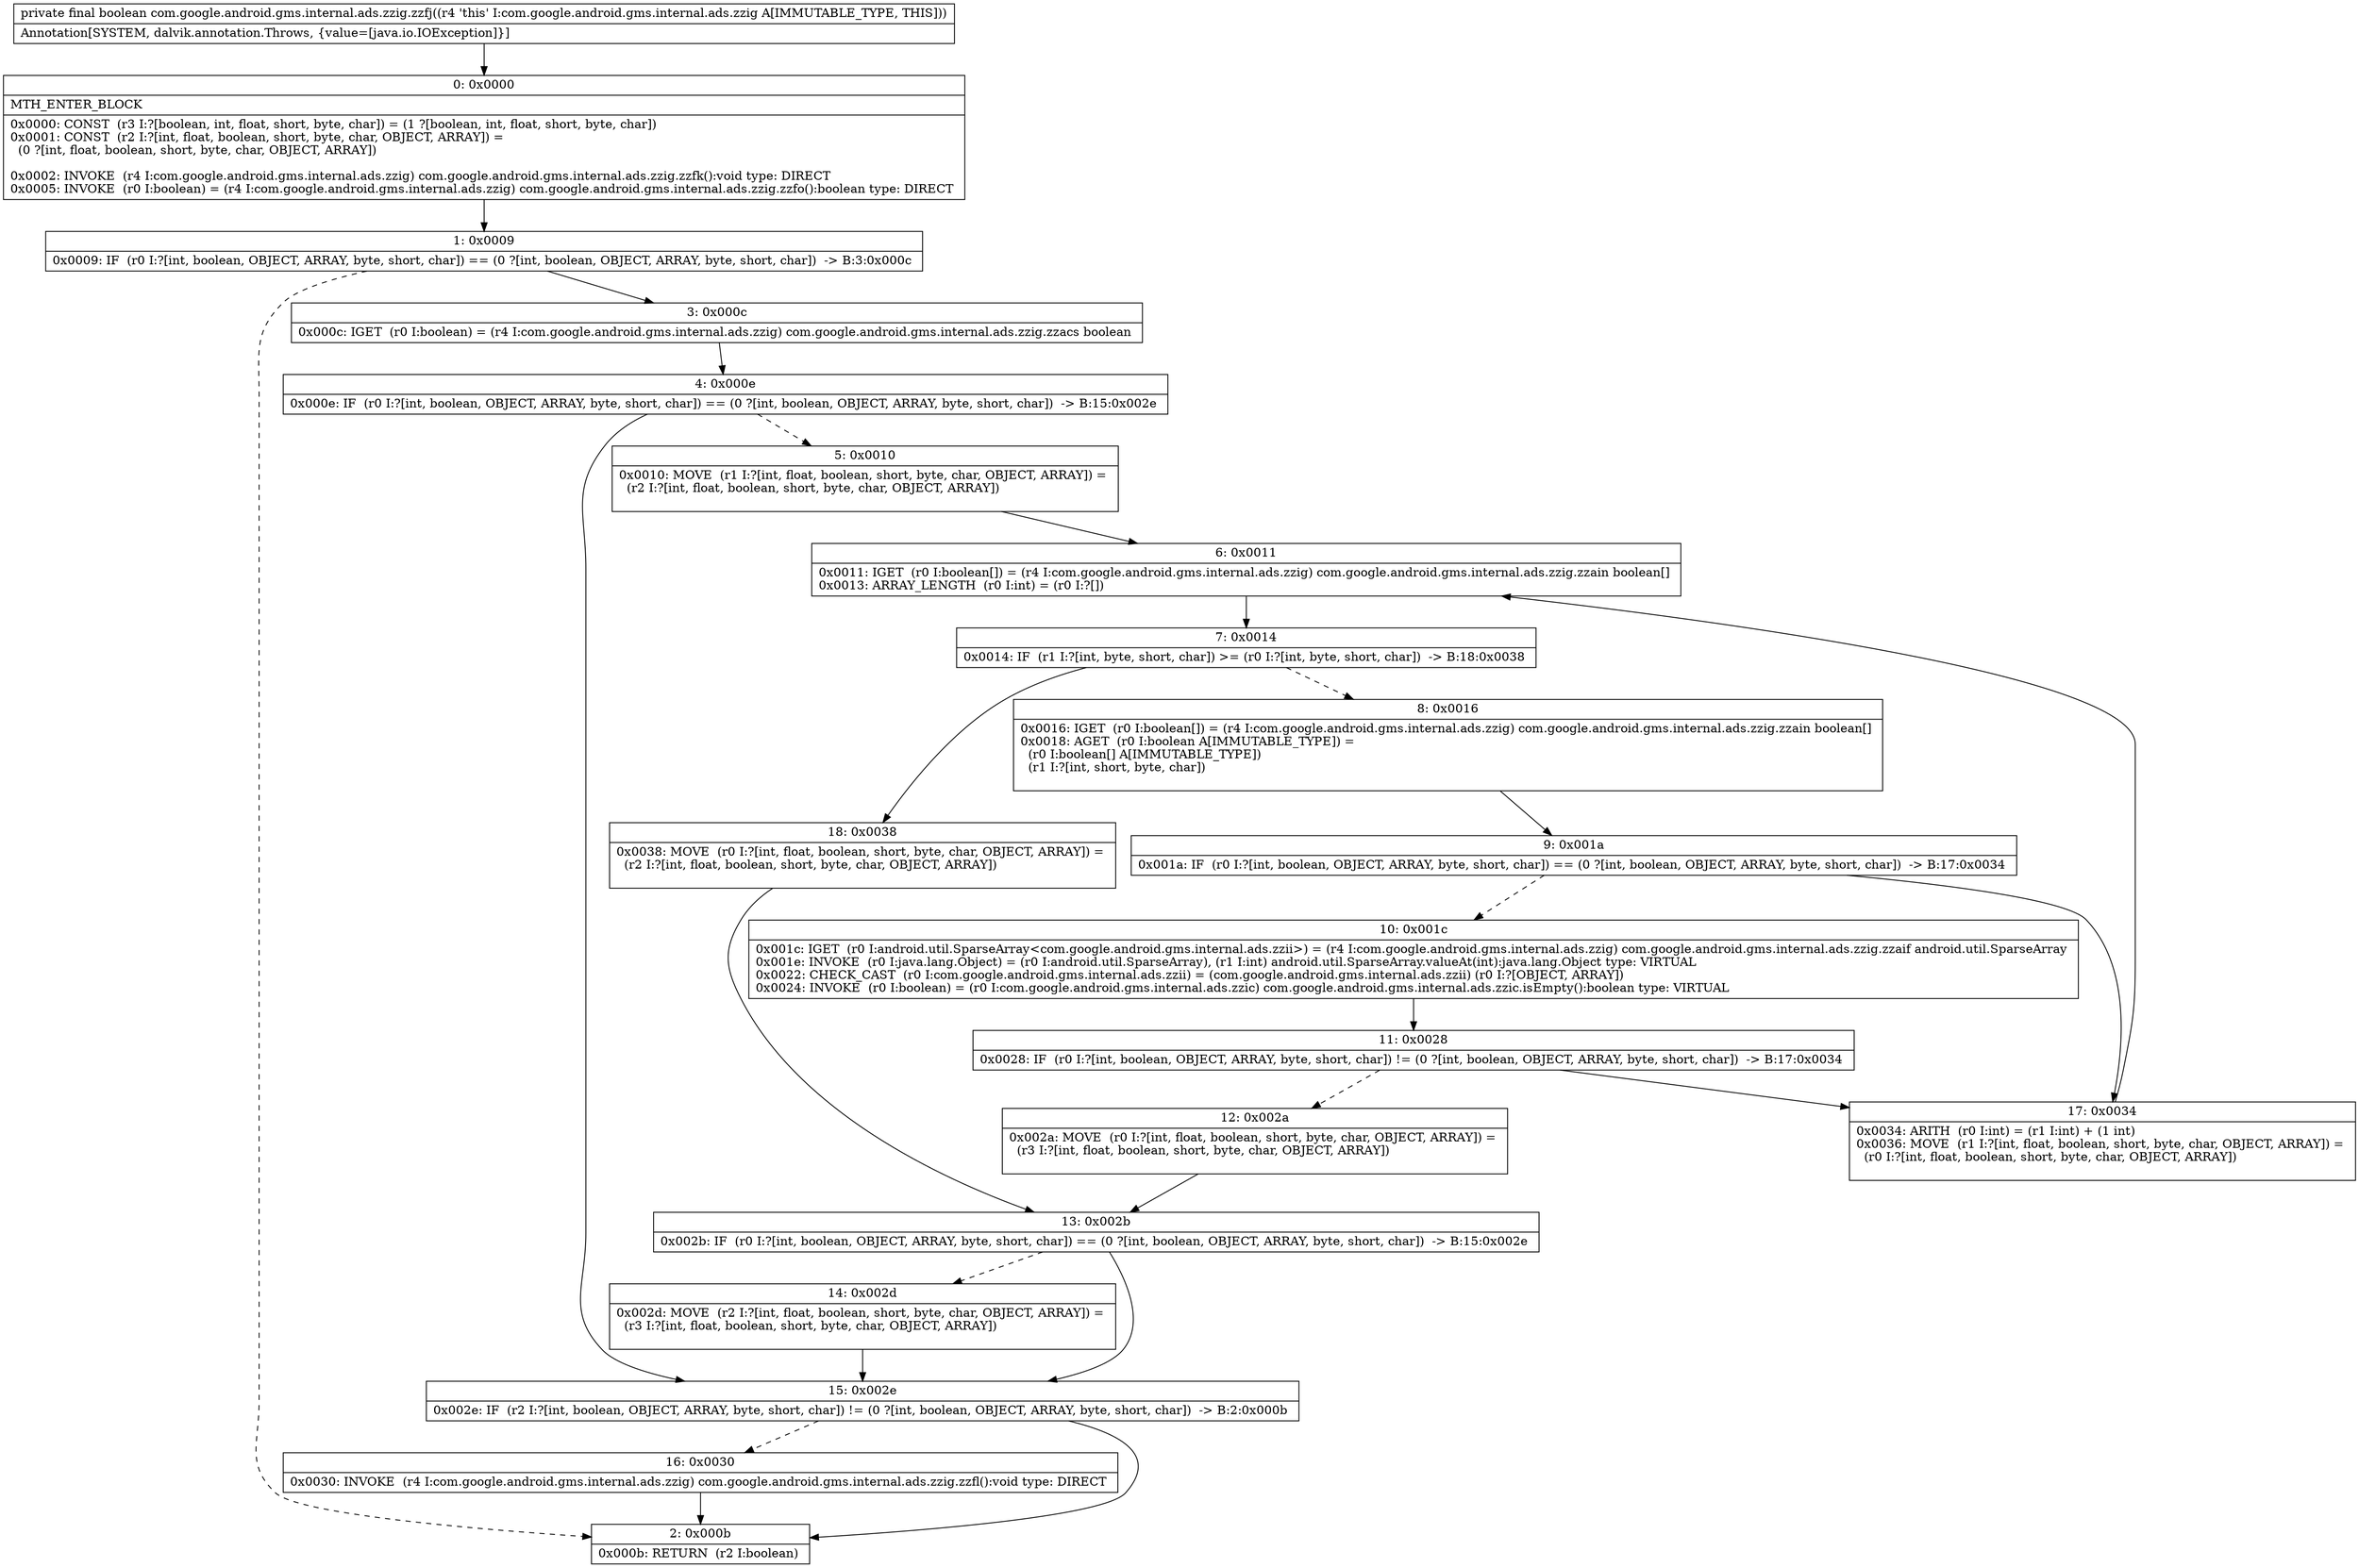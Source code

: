 digraph "CFG forcom.google.android.gms.internal.ads.zzig.zzfj()Z" {
Node_0 [shape=record,label="{0\:\ 0x0000|MTH_ENTER_BLOCK\l|0x0000: CONST  (r3 I:?[boolean, int, float, short, byte, char]) = (1 ?[boolean, int, float, short, byte, char]) \l0x0001: CONST  (r2 I:?[int, float, boolean, short, byte, char, OBJECT, ARRAY]) = \l  (0 ?[int, float, boolean, short, byte, char, OBJECT, ARRAY])\l \l0x0002: INVOKE  (r4 I:com.google.android.gms.internal.ads.zzig) com.google.android.gms.internal.ads.zzig.zzfk():void type: DIRECT \l0x0005: INVOKE  (r0 I:boolean) = (r4 I:com.google.android.gms.internal.ads.zzig) com.google.android.gms.internal.ads.zzig.zzfo():boolean type: DIRECT \l}"];
Node_1 [shape=record,label="{1\:\ 0x0009|0x0009: IF  (r0 I:?[int, boolean, OBJECT, ARRAY, byte, short, char]) == (0 ?[int, boolean, OBJECT, ARRAY, byte, short, char])  \-\> B:3:0x000c \l}"];
Node_2 [shape=record,label="{2\:\ 0x000b|0x000b: RETURN  (r2 I:boolean) \l}"];
Node_3 [shape=record,label="{3\:\ 0x000c|0x000c: IGET  (r0 I:boolean) = (r4 I:com.google.android.gms.internal.ads.zzig) com.google.android.gms.internal.ads.zzig.zzacs boolean \l}"];
Node_4 [shape=record,label="{4\:\ 0x000e|0x000e: IF  (r0 I:?[int, boolean, OBJECT, ARRAY, byte, short, char]) == (0 ?[int, boolean, OBJECT, ARRAY, byte, short, char])  \-\> B:15:0x002e \l}"];
Node_5 [shape=record,label="{5\:\ 0x0010|0x0010: MOVE  (r1 I:?[int, float, boolean, short, byte, char, OBJECT, ARRAY]) = \l  (r2 I:?[int, float, boolean, short, byte, char, OBJECT, ARRAY])\l \l}"];
Node_6 [shape=record,label="{6\:\ 0x0011|0x0011: IGET  (r0 I:boolean[]) = (r4 I:com.google.android.gms.internal.ads.zzig) com.google.android.gms.internal.ads.zzig.zzain boolean[] \l0x0013: ARRAY_LENGTH  (r0 I:int) = (r0 I:?[]) \l}"];
Node_7 [shape=record,label="{7\:\ 0x0014|0x0014: IF  (r1 I:?[int, byte, short, char]) \>= (r0 I:?[int, byte, short, char])  \-\> B:18:0x0038 \l}"];
Node_8 [shape=record,label="{8\:\ 0x0016|0x0016: IGET  (r0 I:boolean[]) = (r4 I:com.google.android.gms.internal.ads.zzig) com.google.android.gms.internal.ads.zzig.zzain boolean[] \l0x0018: AGET  (r0 I:boolean A[IMMUTABLE_TYPE]) = \l  (r0 I:boolean[] A[IMMUTABLE_TYPE])\l  (r1 I:?[int, short, byte, char])\l \l}"];
Node_9 [shape=record,label="{9\:\ 0x001a|0x001a: IF  (r0 I:?[int, boolean, OBJECT, ARRAY, byte, short, char]) == (0 ?[int, boolean, OBJECT, ARRAY, byte, short, char])  \-\> B:17:0x0034 \l}"];
Node_10 [shape=record,label="{10\:\ 0x001c|0x001c: IGET  (r0 I:android.util.SparseArray\<com.google.android.gms.internal.ads.zzii\>) = (r4 I:com.google.android.gms.internal.ads.zzig) com.google.android.gms.internal.ads.zzig.zzaif android.util.SparseArray \l0x001e: INVOKE  (r0 I:java.lang.Object) = (r0 I:android.util.SparseArray), (r1 I:int) android.util.SparseArray.valueAt(int):java.lang.Object type: VIRTUAL \l0x0022: CHECK_CAST  (r0 I:com.google.android.gms.internal.ads.zzii) = (com.google.android.gms.internal.ads.zzii) (r0 I:?[OBJECT, ARRAY]) \l0x0024: INVOKE  (r0 I:boolean) = (r0 I:com.google.android.gms.internal.ads.zzic) com.google.android.gms.internal.ads.zzic.isEmpty():boolean type: VIRTUAL \l}"];
Node_11 [shape=record,label="{11\:\ 0x0028|0x0028: IF  (r0 I:?[int, boolean, OBJECT, ARRAY, byte, short, char]) != (0 ?[int, boolean, OBJECT, ARRAY, byte, short, char])  \-\> B:17:0x0034 \l}"];
Node_12 [shape=record,label="{12\:\ 0x002a|0x002a: MOVE  (r0 I:?[int, float, boolean, short, byte, char, OBJECT, ARRAY]) = \l  (r3 I:?[int, float, boolean, short, byte, char, OBJECT, ARRAY])\l \l}"];
Node_13 [shape=record,label="{13\:\ 0x002b|0x002b: IF  (r0 I:?[int, boolean, OBJECT, ARRAY, byte, short, char]) == (0 ?[int, boolean, OBJECT, ARRAY, byte, short, char])  \-\> B:15:0x002e \l}"];
Node_14 [shape=record,label="{14\:\ 0x002d|0x002d: MOVE  (r2 I:?[int, float, boolean, short, byte, char, OBJECT, ARRAY]) = \l  (r3 I:?[int, float, boolean, short, byte, char, OBJECT, ARRAY])\l \l}"];
Node_15 [shape=record,label="{15\:\ 0x002e|0x002e: IF  (r2 I:?[int, boolean, OBJECT, ARRAY, byte, short, char]) != (0 ?[int, boolean, OBJECT, ARRAY, byte, short, char])  \-\> B:2:0x000b \l}"];
Node_16 [shape=record,label="{16\:\ 0x0030|0x0030: INVOKE  (r4 I:com.google.android.gms.internal.ads.zzig) com.google.android.gms.internal.ads.zzig.zzfl():void type: DIRECT \l}"];
Node_17 [shape=record,label="{17\:\ 0x0034|0x0034: ARITH  (r0 I:int) = (r1 I:int) + (1 int) \l0x0036: MOVE  (r1 I:?[int, float, boolean, short, byte, char, OBJECT, ARRAY]) = \l  (r0 I:?[int, float, boolean, short, byte, char, OBJECT, ARRAY])\l \l}"];
Node_18 [shape=record,label="{18\:\ 0x0038|0x0038: MOVE  (r0 I:?[int, float, boolean, short, byte, char, OBJECT, ARRAY]) = \l  (r2 I:?[int, float, boolean, short, byte, char, OBJECT, ARRAY])\l \l}"];
MethodNode[shape=record,label="{private final boolean com.google.android.gms.internal.ads.zzig.zzfj((r4 'this' I:com.google.android.gms.internal.ads.zzig A[IMMUTABLE_TYPE, THIS]))  | Annotation[SYSTEM, dalvik.annotation.Throws, \{value=[java.io.IOException]\}]\l}"];
MethodNode -> Node_0;
Node_0 -> Node_1;
Node_1 -> Node_2[style=dashed];
Node_1 -> Node_3;
Node_3 -> Node_4;
Node_4 -> Node_5[style=dashed];
Node_4 -> Node_15;
Node_5 -> Node_6;
Node_6 -> Node_7;
Node_7 -> Node_8[style=dashed];
Node_7 -> Node_18;
Node_8 -> Node_9;
Node_9 -> Node_10[style=dashed];
Node_9 -> Node_17;
Node_10 -> Node_11;
Node_11 -> Node_12[style=dashed];
Node_11 -> Node_17;
Node_12 -> Node_13;
Node_13 -> Node_14[style=dashed];
Node_13 -> Node_15;
Node_14 -> Node_15;
Node_15 -> Node_2;
Node_15 -> Node_16[style=dashed];
Node_16 -> Node_2;
Node_17 -> Node_6;
Node_18 -> Node_13;
}

